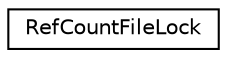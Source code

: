 digraph "Graphical Class Hierarchy"
{
 // LATEX_PDF_SIZE
  edge [fontname="Helvetica",fontsize="10",labelfontname="Helvetica",labelfontsize="10"];
  node [fontname="Helvetica",fontsize="10",shape=record];
  rankdir="LR";
  Node0 [label="RefCountFileLock",height=0.2,width=0.4,color="black", fillcolor="white", style="filled",URL="$classRefCountFileLock.html",tooltip="Class that represents a lock on a reference count file."];
}
